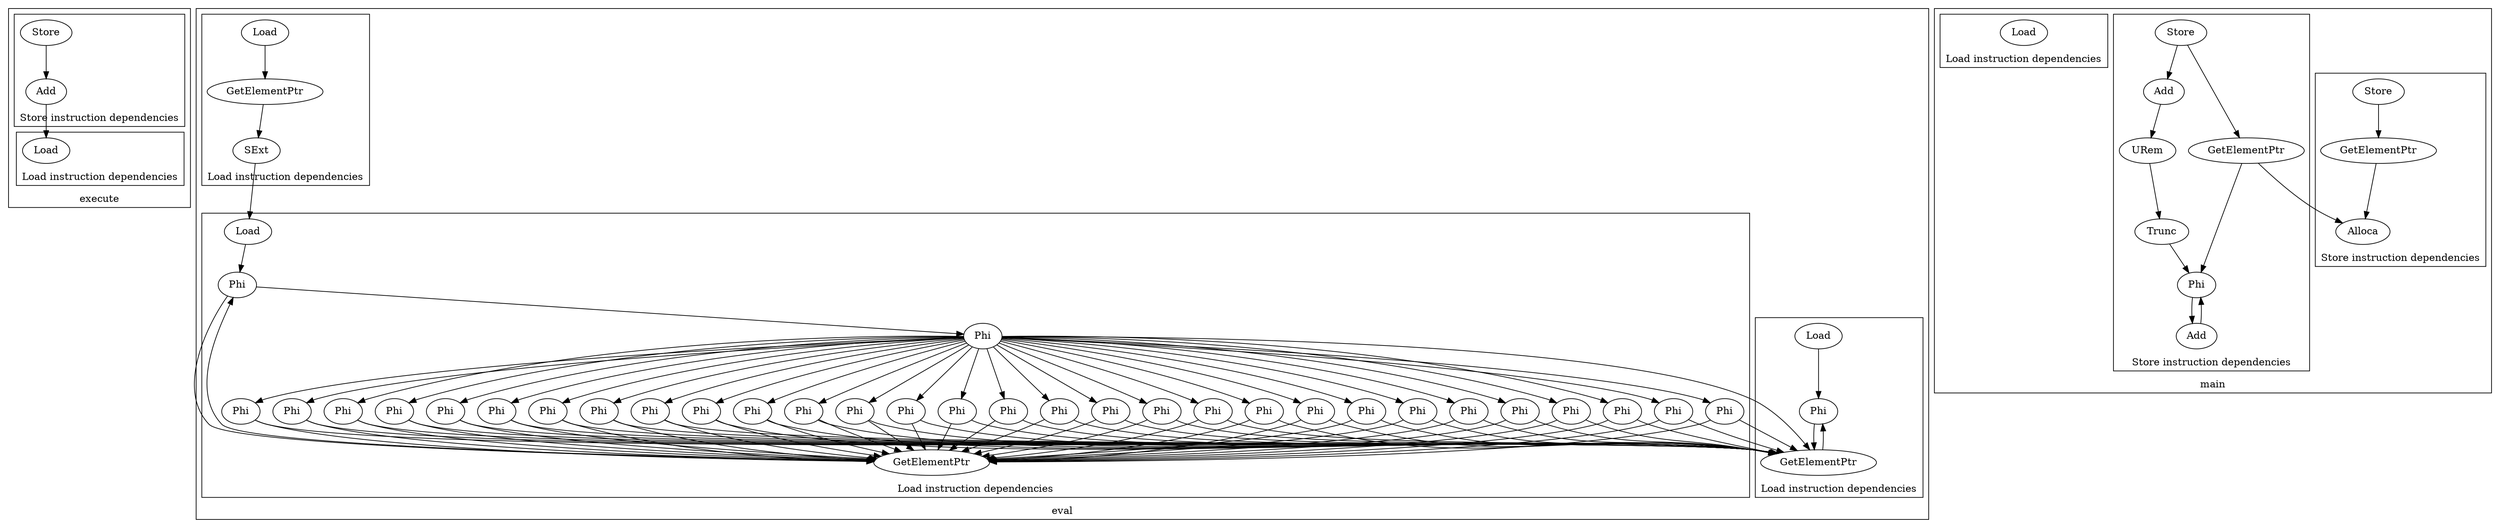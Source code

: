 strict digraph {
subgraph {
subgraph {
execute_1 [label="Load" comment="  %0 = load i32, ptr @sum, align 4, !dbg !77, !tbaa !78"]
execute_1 -> {
}
cluster=true
label="Load instruction dependencies"
labelloc=b
}
subgraph {
execute_3 [label="Store" comment="  store i32 %add, ptr @sum, align 4, !dbg !77, !tbaa !78"]
execute_3 -> {
execute_2
}
execute_2 [label="Add" comment="  %add = add i32 %0, %code, !dbg !77"]
execute_2 -> {
execute_1
}
execute_1 [label="Load" comment="  %0 = load i32, ptr @sum, align 4, !dbg !77, !tbaa !78"]
execute_1 -> {
}
cluster=true
label="Store instruction dependencies"
labelloc=b
}
cluster=true
label="execute"
labelloc=b
}
subgraph {
cluster=true
label="llvm.dbg.declare"
labelloc=b
}
subgraph {
subgraph {
eval_7 [label="Load" comment="  %0 = load i32, ptr %p.addr.0, align 4, !dbg !74, !tbaa !75"]
eval_7 -> {
eval_3
}
eval_3 [label="Phi" comment="  %p.addr.0 = phi ptr [ %p, %entry ], [ %incdec.ptr, %while.body ]"]
eval_3 -> {
eval_5
}
eval_5 [label="GetElementPtr" comment="  %incdec.ptr = getelementptr inbounds i32, ptr %p.addr.0, i64 1, !dbg !73"]
eval_5 -> {
eval_3
}
eval_3 [label="Phi" comment="  %p.addr.0 = phi ptr [ %p, %entry ], [ %incdec.ptr, %while.body ]"]
eval_3 -> {
// Cycle
}
cluster=true
label="Load instruction dependencies"
labelloc=b
}
subgraph {
eval_17 [label="Load" comment="  %1 = load i32, ptr %p.addr.32.sink277, align 4, !dbg !85, !tbaa !75"]
eval_17 -> {
eval_14
}
eval_14 [label="Phi" comment="  %p.addr.32.sink277 = phi ptr [ %incdec.ptr120, %indirectgoto ], [ %p.addr.32.sink277.ph, %indirectgoto.preheader ]"]
eval_14 -> {
eval_16
eval_10
}
eval_16 [label="GetElementPtr" comment="  %incdec.ptr120 = getelementptr inbounds i32, ptr %p.addr.32.sink277, i64 1, !dbg !85"]
eval_16 -> {
eval_14
}
eval_14 [label="Phi" comment="  %p.addr.32.sink277 = phi ptr [ %incdec.ptr120, %indirectgoto ], [ %p.addr.32.sink277.ph, %indirectgoto.preheader ]"]
eval_14 -> {
// Cycle
}
eval_10 [label="Phi" comment="  %p.addr.32.sink277.ph = phi ptr [ %p.addr.3, %sw.bb3 ], [ %p.addr.4, %sw.bb7 ], [ %p.addr.5, %sw.bb11 ], [ %p.addr.6, %sw.bb15 ], [ %p.addr.7, %sw.bb19 ], [ %p.addr.8, %sw.bb23 ], [ %p.addr.9, %sw.bb27 ], [ %p.addr.10, %sw.bb31 ], [ %p.addr.11, %sw.bb35 ], [ %p.addr.12, %sw.bb39 ], [ %p.addr.13, %sw.bb43 ], [ %p.addr.14, %sw.bb47 ], [ %p.addr.15, %sw.bb51 ], [ %p.addr.16, %sw.bb55 ], [ %p.addr.17, %sw.bb59 ], [ %p.addr.18, %sw.bb63 ], [ %p.addr.19, %sw.bb67 ], [ %p.addr.20, %sw.bb71 ], [ %p.addr.21, %sw.bb75 ], [ %p.addr.22, %sw.bb79 ], [ %p.addr.23, %sw.bb83 ], [ %p.addr.24, %sw.bb87 ], [ %p.addr.25, %sw.bb91 ], [ %p.addr.26, %sw.bb95 ], [ %p.addr.27, %sw.bb99 ], [ %p.addr.28, %sw.bb103 ], [ %p.addr.29, %sw.bb107 ], [ %p.addr.30, %sw.bb111 ], [ %p.addr.31, %sw.bb115 ], [ %p.addr.32, %sw.bb119 ], [ %incdec.ptr, %while.body ]"]
eval_10 -> {
eval_23
eval_29
eval_35
eval_41
eval_47
eval_53
eval_59
eval_65
eval_71
eval_77
eval_83
eval_89
eval_95
eval_101
eval_107
eval_113
eval_119
eval_125
eval_131
eval_137
eval_143
eval_149
eval_155
eval_161
eval_167
eval_173
eval_179
eval_185
eval_191
eval_197
eval_5
}
eval_23 [label="Phi" comment="  %p.addr.3 = phi ptr [ %incdec.ptr120, %indirectgoto ], [ %incdec.ptr, %while.body ], !dbg !88"]
eval_23 -> {
eval_16
eval_5
}
eval_16 [label="GetElementPtr" comment="  %incdec.ptr120 = getelementptr inbounds i32, ptr %p.addr.32.sink277, i64 1, !dbg !85"]
eval_16 -> {
// Cycle
}
eval_5 [label="GetElementPtr" comment="  %incdec.ptr = getelementptr inbounds i32, ptr %p.addr.0, i64 1, !dbg !73"]
eval_5 -> {
eval_3
}
eval_3 [label="Phi" comment="  %p.addr.0 = phi ptr [ %p, %entry ], [ %incdec.ptr, %while.body ]"]
eval_3 -> {
eval_5
}
eval_5 [label="GetElementPtr" comment="  %incdec.ptr = getelementptr inbounds i32, ptr %p.addr.0, i64 1, !dbg !73"]
eval_5 -> {
// Cycle
}
eval_29 [label="Phi" comment="  %p.addr.4 = phi ptr [ %incdec.ptr120, %indirectgoto ], [ %incdec.ptr, %while.body ], !dbg !88"]
eval_29 -> {
eval_16
eval_5
}
eval_16 [label="GetElementPtr" comment="  %incdec.ptr120 = getelementptr inbounds i32, ptr %p.addr.32.sink277, i64 1, !dbg !85"]
eval_16 -> {
// Cycle
}
eval_5 [label="GetElementPtr" comment="  %incdec.ptr = getelementptr inbounds i32, ptr %p.addr.0, i64 1, !dbg !73"]
eval_5 -> {
// Cycle
}
eval_35 [label="Phi" comment="  %p.addr.5 = phi ptr [ %incdec.ptr120, %indirectgoto ], [ %incdec.ptr, %while.body ], !dbg !88"]
eval_35 -> {
eval_16
eval_5
}
eval_16 [label="GetElementPtr" comment="  %incdec.ptr120 = getelementptr inbounds i32, ptr %p.addr.32.sink277, i64 1, !dbg !85"]
eval_16 -> {
// Cycle
}
eval_5 [label="GetElementPtr" comment="  %incdec.ptr = getelementptr inbounds i32, ptr %p.addr.0, i64 1, !dbg !73"]
eval_5 -> {
// Cycle
}
eval_41 [label="Phi" comment="  %p.addr.6 = phi ptr [ %incdec.ptr120, %indirectgoto ], [ %incdec.ptr, %while.body ], !dbg !88"]
eval_41 -> {
eval_16
eval_5
}
eval_16 [label="GetElementPtr" comment="  %incdec.ptr120 = getelementptr inbounds i32, ptr %p.addr.32.sink277, i64 1, !dbg !85"]
eval_16 -> {
// Cycle
}
eval_5 [label="GetElementPtr" comment="  %incdec.ptr = getelementptr inbounds i32, ptr %p.addr.0, i64 1, !dbg !73"]
eval_5 -> {
// Cycle
}
eval_47 [label="Phi" comment="  %p.addr.7 = phi ptr [ %incdec.ptr120, %indirectgoto ], [ %incdec.ptr, %while.body ], !dbg !88"]
eval_47 -> {
eval_16
eval_5
}
eval_16 [label="GetElementPtr" comment="  %incdec.ptr120 = getelementptr inbounds i32, ptr %p.addr.32.sink277, i64 1, !dbg !85"]
eval_16 -> {
// Cycle
}
eval_5 [label="GetElementPtr" comment="  %incdec.ptr = getelementptr inbounds i32, ptr %p.addr.0, i64 1, !dbg !73"]
eval_5 -> {
// Cycle
}
eval_53 [label="Phi" comment="  %p.addr.8 = phi ptr [ %incdec.ptr120, %indirectgoto ], [ %incdec.ptr, %while.body ], !dbg !88"]
eval_53 -> {
eval_16
eval_5
}
eval_16 [label="GetElementPtr" comment="  %incdec.ptr120 = getelementptr inbounds i32, ptr %p.addr.32.sink277, i64 1, !dbg !85"]
eval_16 -> {
// Cycle
}
eval_5 [label="GetElementPtr" comment="  %incdec.ptr = getelementptr inbounds i32, ptr %p.addr.0, i64 1, !dbg !73"]
eval_5 -> {
// Cycle
}
eval_59 [label="Phi" comment="  %p.addr.9 = phi ptr [ %incdec.ptr120, %indirectgoto ], [ %incdec.ptr, %while.body ], !dbg !88"]
eval_59 -> {
eval_16
eval_5
}
eval_16 [label="GetElementPtr" comment="  %incdec.ptr120 = getelementptr inbounds i32, ptr %p.addr.32.sink277, i64 1, !dbg !85"]
eval_16 -> {
// Cycle
}
eval_5 [label="GetElementPtr" comment="  %incdec.ptr = getelementptr inbounds i32, ptr %p.addr.0, i64 1, !dbg !73"]
eval_5 -> {
// Cycle
}
eval_65 [label="Phi" comment="  %p.addr.10 = phi ptr [ %incdec.ptr120, %indirectgoto ], [ %incdec.ptr, %while.body ], !dbg !88"]
eval_65 -> {
eval_16
eval_5
}
eval_16 [label="GetElementPtr" comment="  %incdec.ptr120 = getelementptr inbounds i32, ptr %p.addr.32.sink277, i64 1, !dbg !85"]
eval_16 -> {
// Cycle
}
eval_5 [label="GetElementPtr" comment="  %incdec.ptr = getelementptr inbounds i32, ptr %p.addr.0, i64 1, !dbg !73"]
eval_5 -> {
// Cycle
}
eval_71 [label="Phi" comment="  %p.addr.11 = phi ptr [ %incdec.ptr120, %indirectgoto ], [ %incdec.ptr, %while.body ], !dbg !88"]
eval_71 -> {
eval_16
eval_5
}
eval_16 [label="GetElementPtr" comment="  %incdec.ptr120 = getelementptr inbounds i32, ptr %p.addr.32.sink277, i64 1, !dbg !85"]
eval_16 -> {
// Cycle
}
eval_5 [label="GetElementPtr" comment="  %incdec.ptr = getelementptr inbounds i32, ptr %p.addr.0, i64 1, !dbg !73"]
eval_5 -> {
// Cycle
}
eval_77 [label="Phi" comment="  %p.addr.12 = phi ptr [ %incdec.ptr120, %indirectgoto ], [ %incdec.ptr, %while.body ], !dbg !88"]
eval_77 -> {
eval_16
eval_5
}
eval_16 [label="GetElementPtr" comment="  %incdec.ptr120 = getelementptr inbounds i32, ptr %p.addr.32.sink277, i64 1, !dbg !85"]
eval_16 -> {
// Cycle
}
eval_5 [label="GetElementPtr" comment="  %incdec.ptr = getelementptr inbounds i32, ptr %p.addr.0, i64 1, !dbg !73"]
eval_5 -> {
// Cycle
}
eval_83 [label="Phi" comment="  %p.addr.13 = phi ptr [ %incdec.ptr120, %indirectgoto ], [ %incdec.ptr, %while.body ], !dbg !88"]
eval_83 -> {
eval_16
eval_5
}
eval_16 [label="GetElementPtr" comment="  %incdec.ptr120 = getelementptr inbounds i32, ptr %p.addr.32.sink277, i64 1, !dbg !85"]
eval_16 -> {
// Cycle
}
eval_5 [label="GetElementPtr" comment="  %incdec.ptr = getelementptr inbounds i32, ptr %p.addr.0, i64 1, !dbg !73"]
eval_5 -> {
// Cycle
}
eval_89 [label="Phi" comment="  %p.addr.14 = phi ptr [ %incdec.ptr120, %indirectgoto ], [ %incdec.ptr, %while.body ], !dbg !88"]
eval_89 -> {
eval_16
eval_5
}
eval_16 [label="GetElementPtr" comment="  %incdec.ptr120 = getelementptr inbounds i32, ptr %p.addr.32.sink277, i64 1, !dbg !85"]
eval_16 -> {
// Cycle
}
eval_5 [label="GetElementPtr" comment="  %incdec.ptr = getelementptr inbounds i32, ptr %p.addr.0, i64 1, !dbg !73"]
eval_5 -> {
// Cycle
}
eval_95 [label="Phi" comment="  %p.addr.15 = phi ptr [ %incdec.ptr120, %indirectgoto ], [ %incdec.ptr, %while.body ], !dbg !88"]
eval_95 -> {
eval_16
eval_5
}
eval_16 [label="GetElementPtr" comment="  %incdec.ptr120 = getelementptr inbounds i32, ptr %p.addr.32.sink277, i64 1, !dbg !85"]
eval_16 -> {
// Cycle
}
eval_5 [label="GetElementPtr" comment="  %incdec.ptr = getelementptr inbounds i32, ptr %p.addr.0, i64 1, !dbg !73"]
eval_5 -> {
// Cycle
}
eval_101 [label="Phi" comment="  %p.addr.16 = phi ptr [ %incdec.ptr120, %indirectgoto ], [ %incdec.ptr, %while.body ], !dbg !88"]
eval_101 -> {
eval_16
eval_5
}
eval_16 [label="GetElementPtr" comment="  %incdec.ptr120 = getelementptr inbounds i32, ptr %p.addr.32.sink277, i64 1, !dbg !85"]
eval_16 -> {
// Cycle
}
eval_5 [label="GetElementPtr" comment="  %incdec.ptr = getelementptr inbounds i32, ptr %p.addr.0, i64 1, !dbg !73"]
eval_5 -> {
// Cycle
}
eval_107 [label="Phi" comment="  %p.addr.17 = phi ptr [ %incdec.ptr120, %indirectgoto ], [ %incdec.ptr, %while.body ], !dbg !88"]
eval_107 -> {
eval_16
eval_5
}
eval_16 [label="GetElementPtr" comment="  %incdec.ptr120 = getelementptr inbounds i32, ptr %p.addr.32.sink277, i64 1, !dbg !85"]
eval_16 -> {
// Cycle
}
eval_5 [label="GetElementPtr" comment="  %incdec.ptr = getelementptr inbounds i32, ptr %p.addr.0, i64 1, !dbg !73"]
eval_5 -> {
// Cycle
}
eval_113 [label="Phi" comment="  %p.addr.18 = phi ptr [ %incdec.ptr120, %indirectgoto ], [ %incdec.ptr, %while.body ], !dbg !88"]
eval_113 -> {
eval_16
eval_5
}
eval_16 [label="GetElementPtr" comment="  %incdec.ptr120 = getelementptr inbounds i32, ptr %p.addr.32.sink277, i64 1, !dbg !85"]
eval_16 -> {
// Cycle
}
eval_5 [label="GetElementPtr" comment="  %incdec.ptr = getelementptr inbounds i32, ptr %p.addr.0, i64 1, !dbg !73"]
eval_5 -> {
// Cycle
}
eval_119 [label="Phi" comment="  %p.addr.19 = phi ptr [ %incdec.ptr120, %indirectgoto ], [ %incdec.ptr, %while.body ], !dbg !88"]
eval_119 -> {
eval_16
eval_5
}
eval_16 [label="GetElementPtr" comment="  %incdec.ptr120 = getelementptr inbounds i32, ptr %p.addr.32.sink277, i64 1, !dbg !85"]
eval_16 -> {
// Cycle
}
eval_5 [label="GetElementPtr" comment="  %incdec.ptr = getelementptr inbounds i32, ptr %p.addr.0, i64 1, !dbg !73"]
eval_5 -> {
// Cycle
}
eval_125 [label="Phi" comment="  %p.addr.20 = phi ptr [ %incdec.ptr120, %indirectgoto ], [ %incdec.ptr, %while.body ], !dbg !88"]
eval_125 -> {
eval_16
eval_5
}
eval_16 [label="GetElementPtr" comment="  %incdec.ptr120 = getelementptr inbounds i32, ptr %p.addr.32.sink277, i64 1, !dbg !85"]
eval_16 -> {
// Cycle
}
eval_5 [label="GetElementPtr" comment="  %incdec.ptr = getelementptr inbounds i32, ptr %p.addr.0, i64 1, !dbg !73"]
eval_5 -> {
// Cycle
}
eval_131 [label="Phi" comment="  %p.addr.21 = phi ptr [ %incdec.ptr120, %indirectgoto ], [ %incdec.ptr, %while.body ], !dbg !88"]
eval_131 -> {
eval_16
eval_5
}
eval_16 [label="GetElementPtr" comment="  %incdec.ptr120 = getelementptr inbounds i32, ptr %p.addr.32.sink277, i64 1, !dbg !85"]
eval_16 -> {
// Cycle
}
eval_5 [label="GetElementPtr" comment="  %incdec.ptr = getelementptr inbounds i32, ptr %p.addr.0, i64 1, !dbg !73"]
eval_5 -> {
// Cycle
}
eval_137 [label="Phi" comment="  %p.addr.22 = phi ptr [ %incdec.ptr120, %indirectgoto ], [ %incdec.ptr, %while.body ], !dbg !88"]
eval_137 -> {
eval_16
eval_5
}
eval_16 [label="GetElementPtr" comment="  %incdec.ptr120 = getelementptr inbounds i32, ptr %p.addr.32.sink277, i64 1, !dbg !85"]
eval_16 -> {
// Cycle
}
eval_5 [label="GetElementPtr" comment="  %incdec.ptr = getelementptr inbounds i32, ptr %p.addr.0, i64 1, !dbg !73"]
eval_5 -> {
// Cycle
}
eval_143 [label="Phi" comment="  %p.addr.23 = phi ptr [ %incdec.ptr120, %indirectgoto ], [ %incdec.ptr, %while.body ], !dbg !88"]
eval_143 -> {
eval_16
eval_5
}
eval_16 [label="GetElementPtr" comment="  %incdec.ptr120 = getelementptr inbounds i32, ptr %p.addr.32.sink277, i64 1, !dbg !85"]
eval_16 -> {
// Cycle
}
eval_5 [label="GetElementPtr" comment="  %incdec.ptr = getelementptr inbounds i32, ptr %p.addr.0, i64 1, !dbg !73"]
eval_5 -> {
// Cycle
}
eval_149 [label="Phi" comment="  %p.addr.24 = phi ptr [ %incdec.ptr120, %indirectgoto ], [ %incdec.ptr, %while.body ], !dbg !88"]
eval_149 -> {
eval_16
eval_5
}
eval_16 [label="GetElementPtr" comment="  %incdec.ptr120 = getelementptr inbounds i32, ptr %p.addr.32.sink277, i64 1, !dbg !85"]
eval_16 -> {
// Cycle
}
eval_5 [label="GetElementPtr" comment="  %incdec.ptr = getelementptr inbounds i32, ptr %p.addr.0, i64 1, !dbg !73"]
eval_5 -> {
// Cycle
}
eval_155 [label="Phi" comment="  %p.addr.25 = phi ptr [ %incdec.ptr120, %indirectgoto ], [ %incdec.ptr, %while.body ], !dbg !88"]
eval_155 -> {
eval_16
eval_5
}
eval_16 [label="GetElementPtr" comment="  %incdec.ptr120 = getelementptr inbounds i32, ptr %p.addr.32.sink277, i64 1, !dbg !85"]
eval_16 -> {
// Cycle
}
eval_5 [label="GetElementPtr" comment="  %incdec.ptr = getelementptr inbounds i32, ptr %p.addr.0, i64 1, !dbg !73"]
eval_5 -> {
// Cycle
}
eval_161 [label="Phi" comment="  %p.addr.26 = phi ptr [ %incdec.ptr120, %indirectgoto ], [ %incdec.ptr, %while.body ], !dbg !88"]
eval_161 -> {
eval_16
eval_5
}
eval_16 [label="GetElementPtr" comment="  %incdec.ptr120 = getelementptr inbounds i32, ptr %p.addr.32.sink277, i64 1, !dbg !85"]
eval_16 -> {
// Cycle
}
eval_5 [label="GetElementPtr" comment="  %incdec.ptr = getelementptr inbounds i32, ptr %p.addr.0, i64 1, !dbg !73"]
eval_5 -> {
// Cycle
}
eval_167 [label="Phi" comment="  %p.addr.27 = phi ptr [ %incdec.ptr120, %indirectgoto ], [ %incdec.ptr, %while.body ], !dbg !88"]
eval_167 -> {
eval_16
eval_5
}
eval_16 [label="GetElementPtr" comment="  %incdec.ptr120 = getelementptr inbounds i32, ptr %p.addr.32.sink277, i64 1, !dbg !85"]
eval_16 -> {
// Cycle
}
eval_5 [label="GetElementPtr" comment="  %incdec.ptr = getelementptr inbounds i32, ptr %p.addr.0, i64 1, !dbg !73"]
eval_5 -> {
// Cycle
}
eval_173 [label="Phi" comment="  %p.addr.28 = phi ptr [ %incdec.ptr120, %indirectgoto ], [ %incdec.ptr, %while.body ], !dbg !88"]
eval_173 -> {
eval_16
eval_5
}
eval_16 [label="GetElementPtr" comment="  %incdec.ptr120 = getelementptr inbounds i32, ptr %p.addr.32.sink277, i64 1, !dbg !85"]
eval_16 -> {
// Cycle
}
eval_5 [label="GetElementPtr" comment="  %incdec.ptr = getelementptr inbounds i32, ptr %p.addr.0, i64 1, !dbg !73"]
eval_5 -> {
// Cycle
}
eval_179 [label="Phi" comment="  %p.addr.29 = phi ptr [ %incdec.ptr120, %indirectgoto ], [ %incdec.ptr, %while.body ], !dbg !88"]
eval_179 -> {
eval_16
eval_5
}
eval_16 [label="GetElementPtr" comment="  %incdec.ptr120 = getelementptr inbounds i32, ptr %p.addr.32.sink277, i64 1, !dbg !85"]
eval_16 -> {
// Cycle
}
eval_5 [label="GetElementPtr" comment="  %incdec.ptr = getelementptr inbounds i32, ptr %p.addr.0, i64 1, !dbg !73"]
eval_5 -> {
// Cycle
}
eval_185 [label="Phi" comment="  %p.addr.30 = phi ptr [ %incdec.ptr120, %indirectgoto ], [ %incdec.ptr, %while.body ], !dbg !88"]
eval_185 -> {
eval_16
eval_5
}
eval_16 [label="GetElementPtr" comment="  %incdec.ptr120 = getelementptr inbounds i32, ptr %p.addr.32.sink277, i64 1, !dbg !85"]
eval_16 -> {
// Cycle
}
eval_5 [label="GetElementPtr" comment="  %incdec.ptr = getelementptr inbounds i32, ptr %p.addr.0, i64 1, !dbg !73"]
eval_5 -> {
// Cycle
}
eval_191 [label="Phi" comment="  %p.addr.31 = phi ptr [ %incdec.ptr120, %indirectgoto ], [ %incdec.ptr, %while.body ], !dbg !88"]
eval_191 -> {
eval_16
eval_5
}
eval_16 [label="GetElementPtr" comment="  %incdec.ptr120 = getelementptr inbounds i32, ptr %p.addr.32.sink277, i64 1, !dbg !85"]
eval_16 -> {
// Cycle
}
eval_5 [label="GetElementPtr" comment="  %incdec.ptr = getelementptr inbounds i32, ptr %p.addr.0, i64 1, !dbg !73"]
eval_5 -> {
// Cycle
}
eval_197 [label="Phi" comment="  %p.addr.32 = phi ptr [ %incdec.ptr120, %indirectgoto ], [ %incdec.ptr, %while.body ], !dbg !88"]
eval_197 -> {
eval_16
eval_5
}
eval_16 [label="GetElementPtr" comment="  %incdec.ptr120 = getelementptr inbounds i32, ptr %p.addr.32.sink277, i64 1, !dbg !85"]
eval_16 -> {
// Cycle
}
eval_5 [label="GetElementPtr" comment="  %incdec.ptr = getelementptr inbounds i32, ptr %p.addr.0, i64 1, !dbg !73"]
eval_5 -> {
// Cycle
}
eval_5 [label="GetElementPtr" comment="  %incdec.ptr = getelementptr inbounds i32, ptr %p.addr.0, i64 1, !dbg !73"]
eval_5 -> {
// Cycle
}
cluster=true
label="Load instruction dependencies"
labelloc=b
}
subgraph {
eval_20 [label="Load" comment="  %indirect.goto.dest = load ptr, ptr %arrayidx122, align 8, !dbg !85, !tbaa !86"]
eval_20 -> {
eval_19
}
eval_19 [label="GetElementPtr" comment="  %arrayidx122 = getelementptr inbounds [32 x ptr], ptr @eval.dispatch, i64 0, i64 %idxprom121, !dbg !85"]
eval_19 -> {
eval_18
}
eval_18 [label="SExt" comment="  %idxprom121 = sext i32 %1 to i64, !dbg !85"]
eval_18 -> {
eval_17
}
eval_17 [label="Load" comment="  %1 = load i32, ptr %p.addr.32.sink277, align 4, !dbg !85, !tbaa !75"]
eval_17 -> {
eval_14
}
eval_14 [label="Phi" comment="  %p.addr.32.sink277 = phi ptr [ %incdec.ptr120, %indirectgoto ], [ %p.addr.32.sink277.ph, %indirectgoto.preheader ]"]
eval_14 -> {
eval_16
eval_10
}
eval_16 [label="GetElementPtr" comment="  %incdec.ptr120 = getelementptr inbounds i32, ptr %p.addr.32.sink277, i64 1, !dbg !85"]
eval_16 -> {
eval_14
}
eval_14 [label="Phi" comment="  %p.addr.32.sink277 = phi ptr [ %incdec.ptr120, %indirectgoto ], [ %p.addr.32.sink277.ph, %indirectgoto.preheader ]"]
eval_14 -> {
// Cycle
}
eval_10 [label="Phi" comment="  %p.addr.32.sink277.ph = phi ptr [ %p.addr.3, %sw.bb3 ], [ %p.addr.4, %sw.bb7 ], [ %p.addr.5, %sw.bb11 ], [ %p.addr.6, %sw.bb15 ], [ %p.addr.7, %sw.bb19 ], [ %p.addr.8, %sw.bb23 ], [ %p.addr.9, %sw.bb27 ], [ %p.addr.10, %sw.bb31 ], [ %p.addr.11, %sw.bb35 ], [ %p.addr.12, %sw.bb39 ], [ %p.addr.13, %sw.bb43 ], [ %p.addr.14, %sw.bb47 ], [ %p.addr.15, %sw.bb51 ], [ %p.addr.16, %sw.bb55 ], [ %p.addr.17, %sw.bb59 ], [ %p.addr.18, %sw.bb63 ], [ %p.addr.19, %sw.bb67 ], [ %p.addr.20, %sw.bb71 ], [ %p.addr.21, %sw.bb75 ], [ %p.addr.22, %sw.bb79 ], [ %p.addr.23, %sw.bb83 ], [ %p.addr.24, %sw.bb87 ], [ %p.addr.25, %sw.bb91 ], [ %p.addr.26, %sw.bb95 ], [ %p.addr.27, %sw.bb99 ], [ %p.addr.28, %sw.bb103 ], [ %p.addr.29, %sw.bb107 ], [ %p.addr.30, %sw.bb111 ], [ %p.addr.31, %sw.bb115 ], [ %p.addr.32, %sw.bb119 ], [ %incdec.ptr, %while.body ]"]
eval_10 -> {
eval_23
eval_29
eval_35
eval_41
eval_47
eval_53
eval_59
eval_65
eval_71
eval_77
eval_83
eval_89
eval_95
eval_101
eval_107
eval_113
eval_119
eval_125
eval_131
eval_137
eval_143
eval_149
eval_155
eval_161
eval_167
eval_173
eval_179
eval_185
eval_191
eval_197
eval_5
}
eval_23 [label="Phi" comment="  %p.addr.3 = phi ptr [ %incdec.ptr120, %indirectgoto ], [ %incdec.ptr, %while.body ], !dbg !88"]
eval_23 -> {
eval_16
eval_5
}
eval_16 [label="GetElementPtr" comment="  %incdec.ptr120 = getelementptr inbounds i32, ptr %p.addr.32.sink277, i64 1, !dbg !85"]
eval_16 -> {
// Cycle
}
eval_5 [label="GetElementPtr" comment="  %incdec.ptr = getelementptr inbounds i32, ptr %p.addr.0, i64 1, !dbg !73"]
eval_5 -> {
eval_3
}
eval_3 [label="Phi" comment="  %p.addr.0 = phi ptr [ %p, %entry ], [ %incdec.ptr, %while.body ]"]
eval_3 -> {
eval_5
}
eval_5 [label="GetElementPtr" comment="  %incdec.ptr = getelementptr inbounds i32, ptr %p.addr.0, i64 1, !dbg !73"]
eval_5 -> {
// Cycle
}
eval_29 [label="Phi" comment="  %p.addr.4 = phi ptr [ %incdec.ptr120, %indirectgoto ], [ %incdec.ptr, %while.body ], !dbg !88"]
eval_29 -> {
eval_16
eval_5
}
eval_16 [label="GetElementPtr" comment="  %incdec.ptr120 = getelementptr inbounds i32, ptr %p.addr.32.sink277, i64 1, !dbg !85"]
eval_16 -> {
// Cycle
}
eval_5 [label="GetElementPtr" comment="  %incdec.ptr = getelementptr inbounds i32, ptr %p.addr.0, i64 1, !dbg !73"]
eval_5 -> {
// Cycle
}
eval_35 [label="Phi" comment="  %p.addr.5 = phi ptr [ %incdec.ptr120, %indirectgoto ], [ %incdec.ptr, %while.body ], !dbg !88"]
eval_35 -> {
eval_16
eval_5
}
eval_16 [label="GetElementPtr" comment="  %incdec.ptr120 = getelementptr inbounds i32, ptr %p.addr.32.sink277, i64 1, !dbg !85"]
eval_16 -> {
// Cycle
}
eval_5 [label="GetElementPtr" comment="  %incdec.ptr = getelementptr inbounds i32, ptr %p.addr.0, i64 1, !dbg !73"]
eval_5 -> {
// Cycle
}
eval_41 [label="Phi" comment="  %p.addr.6 = phi ptr [ %incdec.ptr120, %indirectgoto ], [ %incdec.ptr, %while.body ], !dbg !88"]
eval_41 -> {
eval_16
eval_5
}
eval_16 [label="GetElementPtr" comment="  %incdec.ptr120 = getelementptr inbounds i32, ptr %p.addr.32.sink277, i64 1, !dbg !85"]
eval_16 -> {
// Cycle
}
eval_5 [label="GetElementPtr" comment="  %incdec.ptr = getelementptr inbounds i32, ptr %p.addr.0, i64 1, !dbg !73"]
eval_5 -> {
// Cycle
}
eval_47 [label="Phi" comment="  %p.addr.7 = phi ptr [ %incdec.ptr120, %indirectgoto ], [ %incdec.ptr, %while.body ], !dbg !88"]
eval_47 -> {
eval_16
eval_5
}
eval_16 [label="GetElementPtr" comment="  %incdec.ptr120 = getelementptr inbounds i32, ptr %p.addr.32.sink277, i64 1, !dbg !85"]
eval_16 -> {
// Cycle
}
eval_5 [label="GetElementPtr" comment="  %incdec.ptr = getelementptr inbounds i32, ptr %p.addr.0, i64 1, !dbg !73"]
eval_5 -> {
// Cycle
}
eval_53 [label="Phi" comment="  %p.addr.8 = phi ptr [ %incdec.ptr120, %indirectgoto ], [ %incdec.ptr, %while.body ], !dbg !88"]
eval_53 -> {
eval_16
eval_5
}
eval_16 [label="GetElementPtr" comment="  %incdec.ptr120 = getelementptr inbounds i32, ptr %p.addr.32.sink277, i64 1, !dbg !85"]
eval_16 -> {
// Cycle
}
eval_5 [label="GetElementPtr" comment="  %incdec.ptr = getelementptr inbounds i32, ptr %p.addr.0, i64 1, !dbg !73"]
eval_5 -> {
// Cycle
}
eval_59 [label="Phi" comment="  %p.addr.9 = phi ptr [ %incdec.ptr120, %indirectgoto ], [ %incdec.ptr, %while.body ], !dbg !88"]
eval_59 -> {
eval_16
eval_5
}
eval_16 [label="GetElementPtr" comment="  %incdec.ptr120 = getelementptr inbounds i32, ptr %p.addr.32.sink277, i64 1, !dbg !85"]
eval_16 -> {
// Cycle
}
eval_5 [label="GetElementPtr" comment="  %incdec.ptr = getelementptr inbounds i32, ptr %p.addr.0, i64 1, !dbg !73"]
eval_5 -> {
// Cycle
}
eval_65 [label="Phi" comment="  %p.addr.10 = phi ptr [ %incdec.ptr120, %indirectgoto ], [ %incdec.ptr, %while.body ], !dbg !88"]
eval_65 -> {
eval_16
eval_5
}
eval_16 [label="GetElementPtr" comment="  %incdec.ptr120 = getelementptr inbounds i32, ptr %p.addr.32.sink277, i64 1, !dbg !85"]
eval_16 -> {
// Cycle
}
eval_5 [label="GetElementPtr" comment="  %incdec.ptr = getelementptr inbounds i32, ptr %p.addr.0, i64 1, !dbg !73"]
eval_5 -> {
// Cycle
}
eval_71 [label="Phi" comment="  %p.addr.11 = phi ptr [ %incdec.ptr120, %indirectgoto ], [ %incdec.ptr, %while.body ], !dbg !88"]
eval_71 -> {
eval_16
eval_5
}
eval_16 [label="GetElementPtr" comment="  %incdec.ptr120 = getelementptr inbounds i32, ptr %p.addr.32.sink277, i64 1, !dbg !85"]
eval_16 -> {
// Cycle
}
eval_5 [label="GetElementPtr" comment="  %incdec.ptr = getelementptr inbounds i32, ptr %p.addr.0, i64 1, !dbg !73"]
eval_5 -> {
// Cycle
}
eval_77 [label="Phi" comment="  %p.addr.12 = phi ptr [ %incdec.ptr120, %indirectgoto ], [ %incdec.ptr, %while.body ], !dbg !88"]
eval_77 -> {
eval_16
eval_5
}
eval_16 [label="GetElementPtr" comment="  %incdec.ptr120 = getelementptr inbounds i32, ptr %p.addr.32.sink277, i64 1, !dbg !85"]
eval_16 -> {
// Cycle
}
eval_5 [label="GetElementPtr" comment="  %incdec.ptr = getelementptr inbounds i32, ptr %p.addr.0, i64 1, !dbg !73"]
eval_5 -> {
// Cycle
}
eval_83 [label="Phi" comment="  %p.addr.13 = phi ptr [ %incdec.ptr120, %indirectgoto ], [ %incdec.ptr, %while.body ], !dbg !88"]
eval_83 -> {
eval_16
eval_5
}
eval_16 [label="GetElementPtr" comment="  %incdec.ptr120 = getelementptr inbounds i32, ptr %p.addr.32.sink277, i64 1, !dbg !85"]
eval_16 -> {
// Cycle
}
eval_5 [label="GetElementPtr" comment="  %incdec.ptr = getelementptr inbounds i32, ptr %p.addr.0, i64 1, !dbg !73"]
eval_5 -> {
// Cycle
}
eval_89 [label="Phi" comment="  %p.addr.14 = phi ptr [ %incdec.ptr120, %indirectgoto ], [ %incdec.ptr, %while.body ], !dbg !88"]
eval_89 -> {
eval_16
eval_5
}
eval_16 [label="GetElementPtr" comment="  %incdec.ptr120 = getelementptr inbounds i32, ptr %p.addr.32.sink277, i64 1, !dbg !85"]
eval_16 -> {
// Cycle
}
eval_5 [label="GetElementPtr" comment="  %incdec.ptr = getelementptr inbounds i32, ptr %p.addr.0, i64 1, !dbg !73"]
eval_5 -> {
// Cycle
}
eval_95 [label="Phi" comment="  %p.addr.15 = phi ptr [ %incdec.ptr120, %indirectgoto ], [ %incdec.ptr, %while.body ], !dbg !88"]
eval_95 -> {
eval_16
eval_5
}
eval_16 [label="GetElementPtr" comment="  %incdec.ptr120 = getelementptr inbounds i32, ptr %p.addr.32.sink277, i64 1, !dbg !85"]
eval_16 -> {
// Cycle
}
eval_5 [label="GetElementPtr" comment="  %incdec.ptr = getelementptr inbounds i32, ptr %p.addr.0, i64 1, !dbg !73"]
eval_5 -> {
// Cycle
}
eval_101 [label="Phi" comment="  %p.addr.16 = phi ptr [ %incdec.ptr120, %indirectgoto ], [ %incdec.ptr, %while.body ], !dbg !88"]
eval_101 -> {
eval_16
eval_5
}
eval_16 [label="GetElementPtr" comment="  %incdec.ptr120 = getelementptr inbounds i32, ptr %p.addr.32.sink277, i64 1, !dbg !85"]
eval_16 -> {
// Cycle
}
eval_5 [label="GetElementPtr" comment="  %incdec.ptr = getelementptr inbounds i32, ptr %p.addr.0, i64 1, !dbg !73"]
eval_5 -> {
// Cycle
}
eval_107 [label="Phi" comment="  %p.addr.17 = phi ptr [ %incdec.ptr120, %indirectgoto ], [ %incdec.ptr, %while.body ], !dbg !88"]
eval_107 -> {
eval_16
eval_5
}
eval_16 [label="GetElementPtr" comment="  %incdec.ptr120 = getelementptr inbounds i32, ptr %p.addr.32.sink277, i64 1, !dbg !85"]
eval_16 -> {
// Cycle
}
eval_5 [label="GetElementPtr" comment="  %incdec.ptr = getelementptr inbounds i32, ptr %p.addr.0, i64 1, !dbg !73"]
eval_5 -> {
// Cycle
}
eval_113 [label="Phi" comment="  %p.addr.18 = phi ptr [ %incdec.ptr120, %indirectgoto ], [ %incdec.ptr, %while.body ], !dbg !88"]
eval_113 -> {
eval_16
eval_5
}
eval_16 [label="GetElementPtr" comment="  %incdec.ptr120 = getelementptr inbounds i32, ptr %p.addr.32.sink277, i64 1, !dbg !85"]
eval_16 -> {
// Cycle
}
eval_5 [label="GetElementPtr" comment="  %incdec.ptr = getelementptr inbounds i32, ptr %p.addr.0, i64 1, !dbg !73"]
eval_5 -> {
// Cycle
}
eval_119 [label="Phi" comment="  %p.addr.19 = phi ptr [ %incdec.ptr120, %indirectgoto ], [ %incdec.ptr, %while.body ], !dbg !88"]
eval_119 -> {
eval_16
eval_5
}
eval_16 [label="GetElementPtr" comment="  %incdec.ptr120 = getelementptr inbounds i32, ptr %p.addr.32.sink277, i64 1, !dbg !85"]
eval_16 -> {
// Cycle
}
eval_5 [label="GetElementPtr" comment="  %incdec.ptr = getelementptr inbounds i32, ptr %p.addr.0, i64 1, !dbg !73"]
eval_5 -> {
// Cycle
}
eval_125 [label="Phi" comment="  %p.addr.20 = phi ptr [ %incdec.ptr120, %indirectgoto ], [ %incdec.ptr, %while.body ], !dbg !88"]
eval_125 -> {
eval_16
eval_5
}
eval_16 [label="GetElementPtr" comment="  %incdec.ptr120 = getelementptr inbounds i32, ptr %p.addr.32.sink277, i64 1, !dbg !85"]
eval_16 -> {
// Cycle
}
eval_5 [label="GetElementPtr" comment="  %incdec.ptr = getelementptr inbounds i32, ptr %p.addr.0, i64 1, !dbg !73"]
eval_5 -> {
// Cycle
}
eval_131 [label="Phi" comment="  %p.addr.21 = phi ptr [ %incdec.ptr120, %indirectgoto ], [ %incdec.ptr, %while.body ], !dbg !88"]
eval_131 -> {
eval_16
eval_5
}
eval_16 [label="GetElementPtr" comment="  %incdec.ptr120 = getelementptr inbounds i32, ptr %p.addr.32.sink277, i64 1, !dbg !85"]
eval_16 -> {
// Cycle
}
eval_5 [label="GetElementPtr" comment="  %incdec.ptr = getelementptr inbounds i32, ptr %p.addr.0, i64 1, !dbg !73"]
eval_5 -> {
// Cycle
}
eval_137 [label="Phi" comment="  %p.addr.22 = phi ptr [ %incdec.ptr120, %indirectgoto ], [ %incdec.ptr, %while.body ], !dbg !88"]
eval_137 -> {
eval_16
eval_5
}
eval_16 [label="GetElementPtr" comment="  %incdec.ptr120 = getelementptr inbounds i32, ptr %p.addr.32.sink277, i64 1, !dbg !85"]
eval_16 -> {
// Cycle
}
eval_5 [label="GetElementPtr" comment="  %incdec.ptr = getelementptr inbounds i32, ptr %p.addr.0, i64 1, !dbg !73"]
eval_5 -> {
// Cycle
}
eval_143 [label="Phi" comment="  %p.addr.23 = phi ptr [ %incdec.ptr120, %indirectgoto ], [ %incdec.ptr, %while.body ], !dbg !88"]
eval_143 -> {
eval_16
eval_5
}
eval_16 [label="GetElementPtr" comment="  %incdec.ptr120 = getelementptr inbounds i32, ptr %p.addr.32.sink277, i64 1, !dbg !85"]
eval_16 -> {
// Cycle
}
eval_5 [label="GetElementPtr" comment="  %incdec.ptr = getelementptr inbounds i32, ptr %p.addr.0, i64 1, !dbg !73"]
eval_5 -> {
// Cycle
}
eval_149 [label="Phi" comment="  %p.addr.24 = phi ptr [ %incdec.ptr120, %indirectgoto ], [ %incdec.ptr, %while.body ], !dbg !88"]
eval_149 -> {
eval_16
eval_5
}
eval_16 [label="GetElementPtr" comment="  %incdec.ptr120 = getelementptr inbounds i32, ptr %p.addr.32.sink277, i64 1, !dbg !85"]
eval_16 -> {
// Cycle
}
eval_5 [label="GetElementPtr" comment="  %incdec.ptr = getelementptr inbounds i32, ptr %p.addr.0, i64 1, !dbg !73"]
eval_5 -> {
// Cycle
}
eval_155 [label="Phi" comment="  %p.addr.25 = phi ptr [ %incdec.ptr120, %indirectgoto ], [ %incdec.ptr, %while.body ], !dbg !88"]
eval_155 -> {
eval_16
eval_5
}
eval_16 [label="GetElementPtr" comment="  %incdec.ptr120 = getelementptr inbounds i32, ptr %p.addr.32.sink277, i64 1, !dbg !85"]
eval_16 -> {
// Cycle
}
eval_5 [label="GetElementPtr" comment="  %incdec.ptr = getelementptr inbounds i32, ptr %p.addr.0, i64 1, !dbg !73"]
eval_5 -> {
// Cycle
}
eval_161 [label="Phi" comment="  %p.addr.26 = phi ptr [ %incdec.ptr120, %indirectgoto ], [ %incdec.ptr, %while.body ], !dbg !88"]
eval_161 -> {
eval_16
eval_5
}
eval_16 [label="GetElementPtr" comment="  %incdec.ptr120 = getelementptr inbounds i32, ptr %p.addr.32.sink277, i64 1, !dbg !85"]
eval_16 -> {
// Cycle
}
eval_5 [label="GetElementPtr" comment="  %incdec.ptr = getelementptr inbounds i32, ptr %p.addr.0, i64 1, !dbg !73"]
eval_5 -> {
// Cycle
}
eval_167 [label="Phi" comment="  %p.addr.27 = phi ptr [ %incdec.ptr120, %indirectgoto ], [ %incdec.ptr, %while.body ], !dbg !88"]
eval_167 -> {
eval_16
eval_5
}
eval_16 [label="GetElementPtr" comment="  %incdec.ptr120 = getelementptr inbounds i32, ptr %p.addr.32.sink277, i64 1, !dbg !85"]
eval_16 -> {
// Cycle
}
eval_5 [label="GetElementPtr" comment="  %incdec.ptr = getelementptr inbounds i32, ptr %p.addr.0, i64 1, !dbg !73"]
eval_5 -> {
// Cycle
}
eval_173 [label="Phi" comment="  %p.addr.28 = phi ptr [ %incdec.ptr120, %indirectgoto ], [ %incdec.ptr, %while.body ], !dbg !88"]
eval_173 -> {
eval_16
eval_5
}
eval_16 [label="GetElementPtr" comment="  %incdec.ptr120 = getelementptr inbounds i32, ptr %p.addr.32.sink277, i64 1, !dbg !85"]
eval_16 -> {
// Cycle
}
eval_5 [label="GetElementPtr" comment="  %incdec.ptr = getelementptr inbounds i32, ptr %p.addr.0, i64 1, !dbg !73"]
eval_5 -> {
// Cycle
}
eval_179 [label="Phi" comment="  %p.addr.29 = phi ptr [ %incdec.ptr120, %indirectgoto ], [ %incdec.ptr, %while.body ], !dbg !88"]
eval_179 -> {
eval_16
eval_5
}
eval_16 [label="GetElementPtr" comment="  %incdec.ptr120 = getelementptr inbounds i32, ptr %p.addr.32.sink277, i64 1, !dbg !85"]
eval_16 -> {
// Cycle
}
eval_5 [label="GetElementPtr" comment="  %incdec.ptr = getelementptr inbounds i32, ptr %p.addr.0, i64 1, !dbg !73"]
eval_5 -> {
// Cycle
}
eval_185 [label="Phi" comment="  %p.addr.30 = phi ptr [ %incdec.ptr120, %indirectgoto ], [ %incdec.ptr, %while.body ], !dbg !88"]
eval_185 -> {
eval_16
eval_5
}
eval_16 [label="GetElementPtr" comment="  %incdec.ptr120 = getelementptr inbounds i32, ptr %p.addr.32.sink277, i64 1, !dbg !85"]
eval_16 -> {
// Cycle
}
eval_5 [label="GetElementPtr" comment="  %incdec.ptr = getelementptr inbounds i32, ptr %p.addr.0, i64 1, !dbg !73"]
eval_5 -> {
// Cycle
}
eval_191 [label="Phi" comment="  %p.addr.31 = phi ptr [ %incdec.ptr120, %indirectgoto ], [ %incdec.ptr, %while.body ], !dbg !88"]
eval_191 -> {
eval_16
eval_5
}
eval_16 [label="GetElementPtr" comment="  %incdec.ptr120 = getelementptr inbounds i32, ptr %p.addr.32.sink277, i64 1, !dbg !85"]
eval_16 -> {
// Cycle
}
eval_5 [label="GetElementPtr" comment="  %incdec.ptr = getelementptr inbounds i32, ptr %p.addr.0, i64 1, !dbg !73"]
eval_5 -> {
// Cycle
}
eval_197 [label="Phi" comment="  %p.addr.32 = phi ptr [ %incdec.ptr120, %indirectgoto ], [ %incdec.ptr, %while.body ], !dbg !88"]
eval_197 -> {
eval_16
eval_5
}
eval_16 [label="GetElementPtr" comment="  %incdec.ptr120 = getelementptr inbounds i32, ptr %p.addr.32.sink277, i64 1, !dbg !85"]
eval_16 -> {
// Cycle
}
eval_5 [label="GetElementPtr" comment="  %incdec.ptr = getelementptr inbounds i32, ptr %p.addr.0, i64 1, !dbg !73"]
eval_5 -> {
// Cycle
}
eval_5 [label="GetElementPtr" comment="  %incdec.ptr = getelementptr inbounds i32, ptr %p.addr.0, i64 1, !dbg !73"]
eval_5 -> {
// Cycle
}
cluster=true
label="Load instruction dependencies"
labelloc=b
}
cluster=true
label="eval"
labelloc=b
}
subgraph {
subgraph {
main_6 [label="Store" comment="  store i32 0, ptr %arrayidx1, align 4, !dbg !91, !tbaa !92"]
main_6 -> {
main_5
}
main_5 [label="GetElementPtr" comment="  %arrayidx1 = getelementptr inbounds i32, ptr %vla14, i64 2047, !dbg !90"]
main_5 -> {
main_1
}
main_1 [label="Alloca" comment="  %vla14 = alloca [2048 x i32], align 16, !dbg !86"]
main_1 -> {
}
cluster=true
label="Store instruction dependencies"
labelloc=b
}
subgraph {
main_15 [label="Store" comment="  store i32 %add, ptr %arrayidx, align 4, !dbg !102, !tbaa !92"]
main_15 -> {
main_13
main_14
}
main_13 [label="Add" comment="  %add = add nuw nsw i32 %rem, 1, !dbg !100"]
main_13 -> {
main_12
}
main_12 [label="URem" comment="  %rem = urem i32 %0, 31, !dbg !98"]
main_12 -> {
main_11
}
main_11 [label="Trunc" comment="  %0 = trunc i64 %indvars.iv to i32, !dbg !98"]
main_11 -> {
main_9
}
main_9 [label="Phi" comment="  %indvars.iv = phi i64 [ 0, %entry ], [ %indvars.iv.next, %for.body ]"]
main_9 -> {
main_16
}
main_16 [label="Add" comment="  %indvars.iv.next = add nuw nsw i64 %indvars.iv, 1, !dbg !103"]
main_16 -> {
main_9
}
main_9 [label="Phi" comment="  %indvars.iv = phi i64 [ 0, %entry ], [ %indvars.iv.next, %for.body ]"]
main_9 -> {
// Cycle
}
main_14 [label="GetElementPtr" comment="  %arrayidx = getelementptr inbounds i32, ptr %vla14, i64 %indvars.iv, !dbg !101"]
main_14 -> {
main_1
main_9
}
main_1 [label="Alloca" comment="  %vla14 = alloca [2048 x i32], align 16, !dbg !86"]
main_1 -> {
}
main_9 [label="Phi" comment="  %indvars.iv = phi i64 [ 0, %entry ], [ %indvars.iv.next, %for.body ]"]
main_9 -> {
// Cycle
}
cluster=true
label="Store instruction dependencies"
labelloc=b
}
subgraph {
main_20 [label="Load" comment="  %1 = load i32, ptr @sum, align 4, !dbg !109, !tbaa !92"]
main_20 -> {
}
cluster=true
label="Load instruction dependencies"
labelloc=b
}
cluster=true
label="main"
labelloc=b
}
subgraph {
cluster=true
label="printf"
labelloc=b
}
subgraph {
cluster=true
label="llvm.dbg.value"
labelloc=b
}
}
